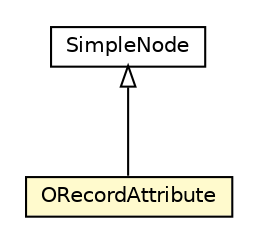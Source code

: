 #!/usr/local/bin/dot
#
# Class diagram 
# Generated by UMLGraph version R5_6-24-gf6e263 (http://www.umlgraph.org/)
#

digraph G {
	edge [fontname="Helvetica",fontsize=10,labelfontname="Helvetica",labelfontsize=10];
	node [fontname="Helvetica",fontsize=10,shape=plaintext];
	nodesep=0.25;
	ranksep=0.5;
	// com.orientechnologies.orient.core.sql.parser.ORecordAttribute
	c2961587 [label=<<table title="com.orientechnologies.orient.core.sql.parser.ORecordAttribute" border="0" cellborder="1" cellspacing="0" cellpadding="2" port="p" bgcolor="lemonChiffon" href="./ORecordAttribute.html">
		<tr><td><table border="0" cellspacing="0" cellpadding="1">
<tr><td align="center" balign="center"> ORecordAttribute </td></tr>
		</table></td></tr>
		</table>>, URL="./ORecordAttribute.html", fontname="Helvetica", fontcolor="black", fontsize=10.0];
	// com.orientechnologies.orient.core.sql.parser.SimpleNode
	c2961647 [label=<<table title="com.orientechnologies.orient.core.sql.parser.SimpleNode" border="0" cellborder="1" cellspacing="0" cellpadding="2" port="p" href="./SimpleNode.html">
		<tr><td><table border="0" cellspacing="0" cellpadding="1">
<tr><td align="center" balign="center"> SimpleNode </td></tr>
		</table></td></tr>
		</table>>, URL="./SimpleNode.html", fontname="Helvetica", fontcolor="black", fontsize=10.0];
	//com.orientechnologies.orient.core.sql.parser.ORecordAttribute extends com.orientechnologies.orient.core.sql.parser.SimpleNode
	c2961647:p -> c2961587:p [dir=back,arrowtail=empty];
}

